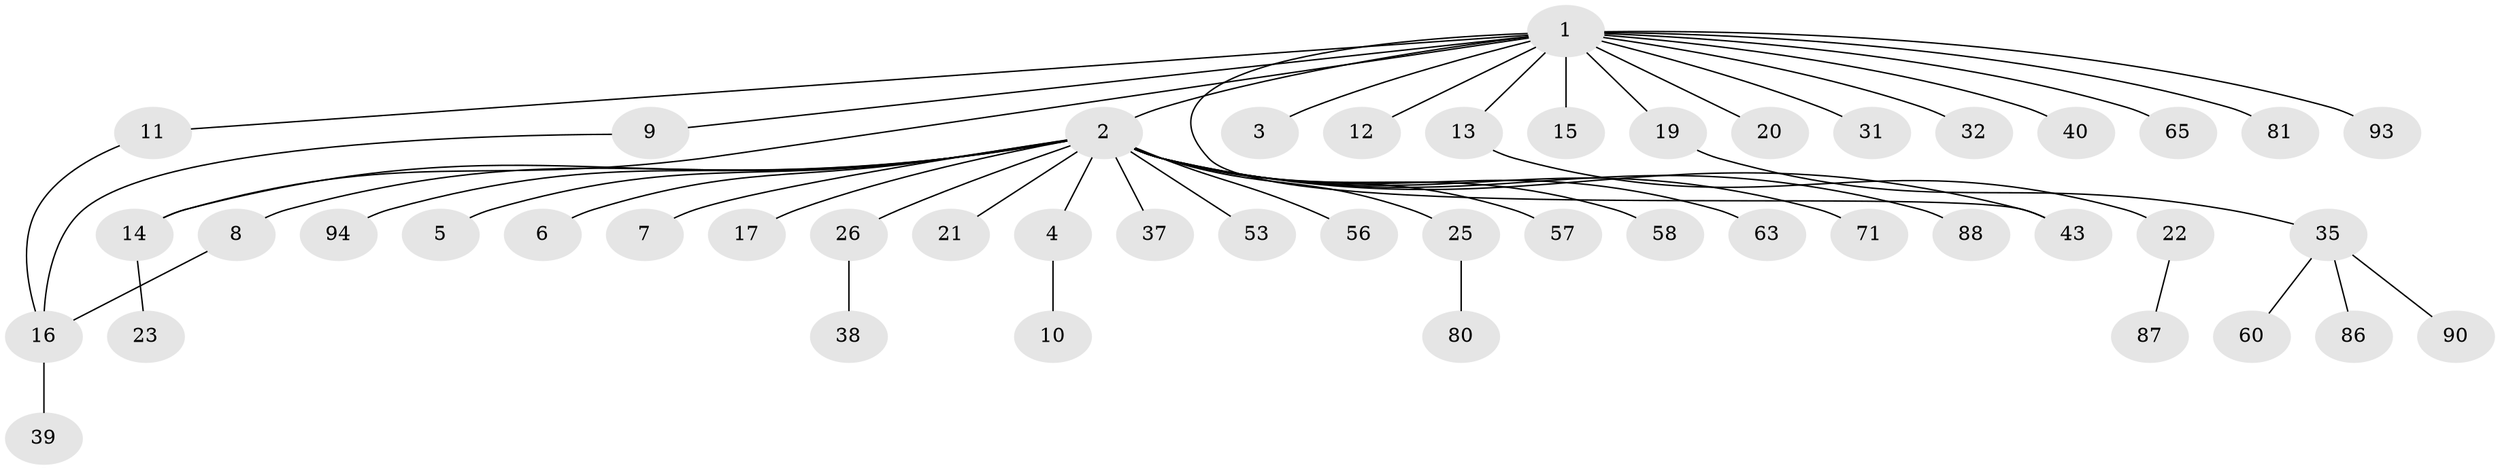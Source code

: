 // original degree distribution, {17: 0.010309278350515464, 21: 0.010309278350515464, 1: 0.5979381443298969, 2: 0.20618556701030927, 3: 0.10309278350515463, 5: 0.020618556701030927, 4: 0.030927835051546393, 6: 0.020618556701030927}
// Generated by graph-tools (version 1.1) at 2025/14/03/09/25 04:14:30]
// undirected, 48 vertices, 51 edges
graph export_dot {
graph [start="1"]
  node [color=gray90,style=filled];
  1;
  2;
  3;
  4;
  5 [super="+49"];
  6 [super="+73+92"];
  7 [super="+18"];
  8;
  9;
  10 [super="+59"];
  11 [super="+84+48"];
  12;
  13 [super="+78+70+29"];
  14 [super="+27+74+79"];
  15 [super="+50+83+97"];
  16 [super="+28+24"];
  17;
  19 [super="+68+85+77+75"];
  20 [super="+62"];
  21;
  22;
  23 [super="+33"];
  25 [super="+42"];
  26 [super="+54+30"];
  31 [super="+82"];
  32;
  35 [super="+44"];
  37 [super="+45"];
  38;
  39;
  40;
  43 [super="+72"];
  53;
  56;
  57;
  58;
  60;
  63;
  65 [super="+69"];
  71;
  80;
  81;
  86 [super="+95"];
  87;
  88;
  90;
  93;
  94;
  1 -- 2;
  1 -- 3;
  1 -- 9;
  1 -- 11;
  1 -- 12;
  1 -- 13;
  1 -- 14;
  1 -- 15;
  1 -- 19;
  1 -- 20;
  1 -- 31;
  1 -- 32;
  1 -- 40;
  1 -- 43;
  1 -- 65;
  1 -- 81;
  1 -- 93;
  2 -- 4;
  2 -- 5;
  2 -- 6;
  2 -- 7;
  2 -- 8;
  2 -- 17;
  2 -- 21;
  2 -- 25;
  2 -- 26;
  2 -- 37;
  2 -- 43;
  2 -- 53;
  2 -- 56;
  2 -- 57;
  2 -- 58;
  2 -- 63;
  2 -- 71;
  2 -- 88;
  2 -- 94;
  2 -- 14;
  4 -- 10;
  8 -- 16;
  9 -- 16;
  11 -- 16;
  13 -- 22;
  14 -- 23;
  16 -- 39;
  19 -- 35;
  22 -- 87;
  25 -- 80;
  26 -- 38;
  35 -- 90;
  35 -- 60;
  35 -- 86;
}
